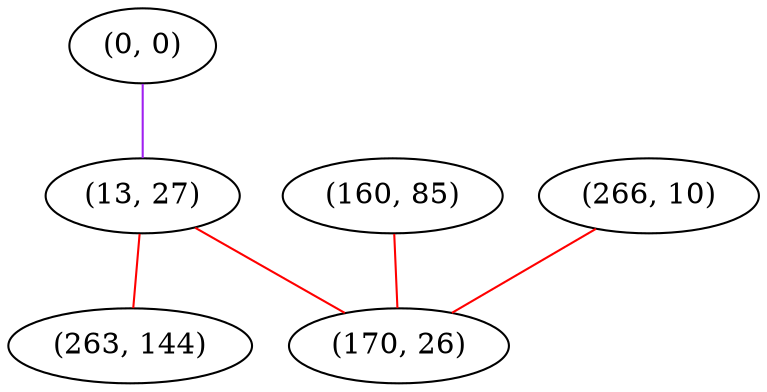 graph "" {
"(0, 0)";
"(160, 85)";
"(266, 10)";
"(13, 27)";
"(263, 144)";
"(170, 26)";
"(0, 0)" -- "(13, 27)"  [color=purple, key=0, weight=4];
"(160, 85)" -- "(170, 26)"  [color=red, key=0, weight=1];
"(266, 10)" -- "(170, 26)"  [color=red, key=0, weight=1];
"(13, 27)" -- "(263, 144)"  [color=red, key=0, weight=1];
"(13, 27)" -- "(170, 26)"  [color=red, key=0, weight=1];
}
